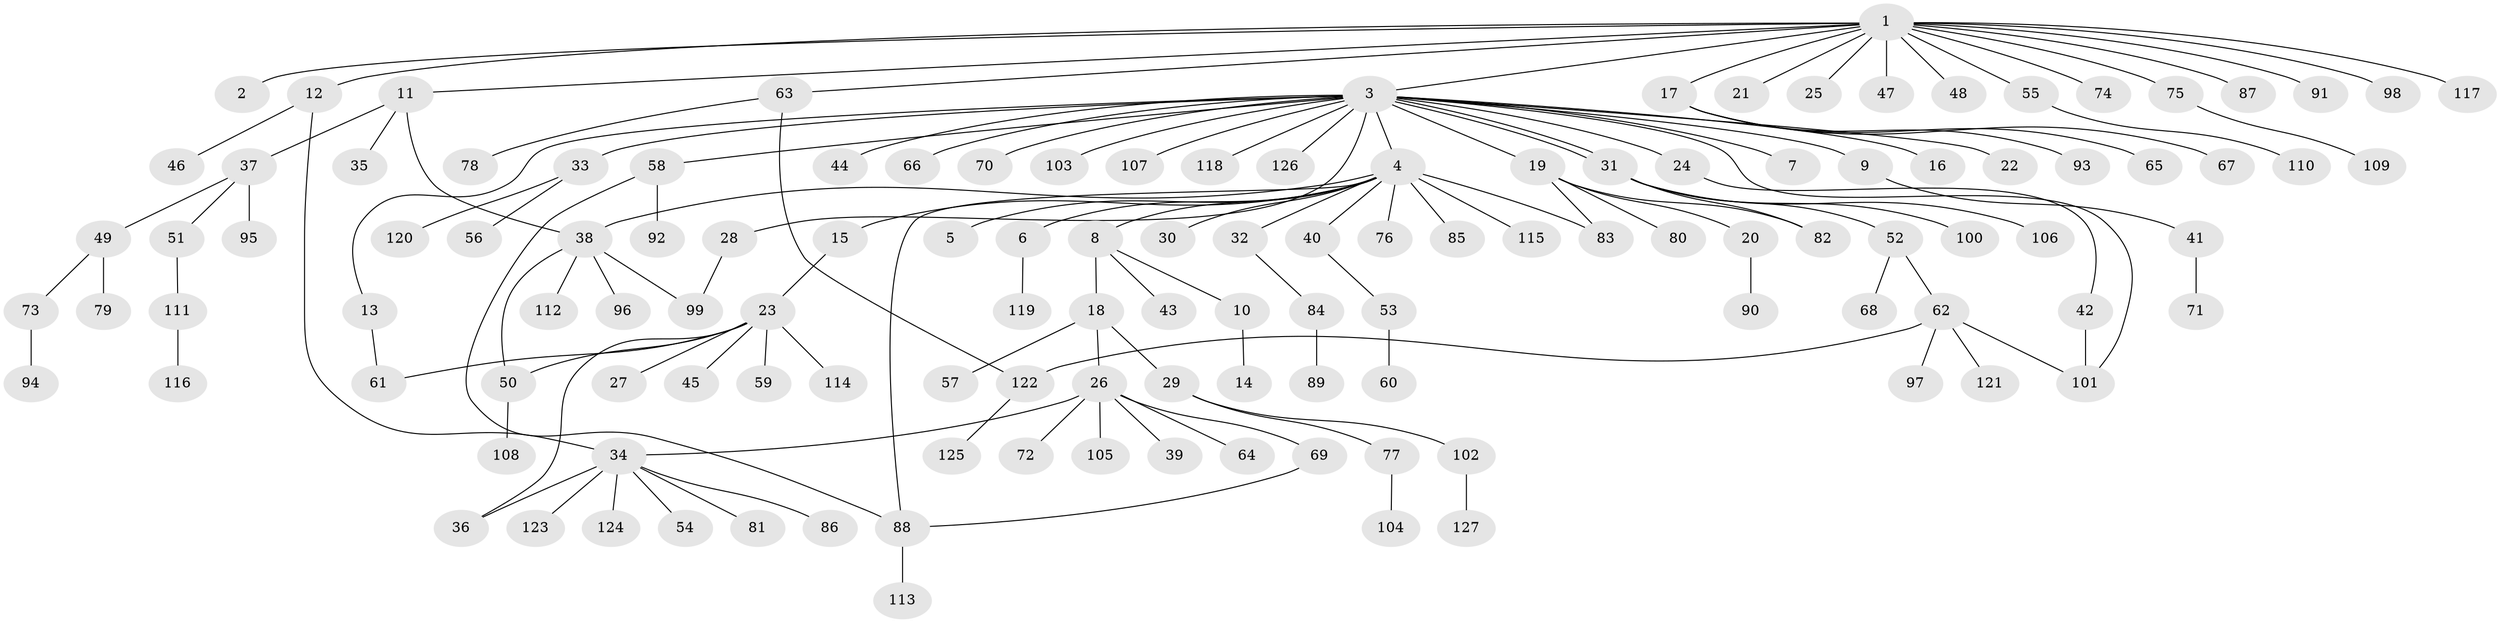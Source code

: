 // Generated by graph-tools (version 1.1) at 2025/49/03/09/25 03:49:59]
// undirected, 127 vertices, 140 edges
graph export_dot {
graph [start="1"]
  node [color=gray90,style=filled];
  1;
  2;
  3;
  4;
  5;
  6;
  7;
  8;
  9;
  10;
  11;
  12;
  13;
  14;
  15;
  16;
  17;
  18;
  19;
  20;
  21;
  22;
  23;
  24;
  25;
  26;
  27;
  28;
  29;
  30;
  31;
  32;
  33;
  34;
  35;
  36;
  37;
  38;
  39;
  40;
  41;
  42;
  43;
  44;
  45;
  46;
  47;
  48;
  49;
  50;
  51;
  52;
  53;
  54;
  55;
  56;
  57;
  58;
  59;
  60;
  61;
  62;
  63;
  64;
  65;
  66;
  67;
  68;
  69;
  70;
  71;
  72;
  73;
  74;
  75;
  76;
  77;
  78;
  79;
  80;
  81;
  82;
  83;
  84;
  85;
  86;
  87;
  88;
  89;
  90;
  91;
  92;
  93;
  94;
  95;
  96;
  97;
  98;
  99;
  100;
  101;
  102;
  103;
  104;
  105;
  106;
  107;
  108;
  109;
  110;
  111;
  112;
  113;
  114;
  115;
  116;
  117;
  118;
  119;
  120;
  121;
  122;
  123;
  124;
  125;
  126;
  127;
  1 -- 2;
  1 -- 3;
  1 -- 11;
  1 -- 12;
  1 -- 17;
  1 -- 21;
  1 -- 25;
  1 -- 47;
  1 -- 48;
  1 -- 55;
  1 -- 63;
  1 -- 74;
  1 -- 75;
  1 -- 87;
  1 -- 91;
  1 -- 98;
  1 -- 117;
  3 -- 4;
  3 -- 7;
  3 -- 9;
  3 -- 13;
  3 -- 16;
  3 -- 19;
  3 -- 22;
  3 -- 24;
  3 -- 28;
  3 -- 31;
  3 -- 31;
  3 -- 33;
  3 -- 44;
  3 -- 58;
  3 -- 66;
  3 -- 70;
  3 -- 101;
  3 -- 103;
  3 -- 107;
  3 -- 118;
  3 -- 126;
  4 -- 5;
  4 -- 6;
  4 -- 8;
  4 -- 15;
  4 -- 30;
  4 -- 32;
  4 -- 38;
  4 -- 40;
  4 -- 76;
  4 -- 83;
  4 -- 85;
  4 -- 88;
  4 -- 115;
  6 -- 119;
  8 -- 10;
  8 -- 18;
  8 -- 43;
  9 -- 41;
  10 -- 14;
  11 -- 35;
  11 -- 37;
  11 -- 38;
  12 -- 34;
  12 -- 46;
  13 -- 61;
  15 -- 23;
  17 -- 65;
  17 -- 67;
  17 -- 93;
  18 -- 26;
  18 -- 29;
  18 -- 57;
  19 -- 20;
  19 -- 80;
  19 -- 82;
  19 -- 83;
  20 -- 90;
  23 -- 27;
  23 -- 36;
  23 -- 45;
  23 -- 50;
  23 -- 59;
  23 -- 61;
  23 -- 114;
  24 -- 42;
  26 -- 34;
  26 -- 39;
  26 -- 64;
  26 -- 69;
  26 -- 72;
  26 -- 105;
  28 -- 99;
  29 -- 77;
  29 -- 102;
  31 -- 52;
  31 -- 82;
  31 -- 100;
  31 -- 106;
  32 -- 84;
  33 -- 56;
  33 -- 120;
  34 -- 36;
  34 -- 54;
  34 -- 81;
  34 -- 86;
  34 -- 123;
  34 -- 124;
  37 -- 49;
  37 -- 51;
  37 -- 95;
  38 -- 50;
  38 -- 96;
  38 -- 99;
  38 -- 112;
  40 -- 53;
  41 -- 71;
  42 -- 101;
  49 -- 73;
  49 -- 79;
  50 -- 108;
  51 -- 111;
  52 -- 62;
  52 -- 68;
  53 -- 60;
  55 -- 110;
  58 -- 88;
  58 -- 92;
  62 -- 97;
  62 -- 101;
  62 -- 121;
  62 -- 122;
  63 -- 78;
  63 -- 122;
  69 -- 88;
  73 -- 94;
  75 -- 109;
  77 -- 104;
  84 -- 89;
  88 -- 113;
  102 -- 127;
  111 -- 116;
  122 -- 125;
}
